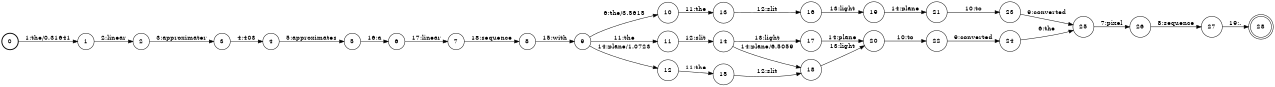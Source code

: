 digraph FST {
rankdir = LR;
size = "8.5,11";
label = "";
center = 1;
orientation = Portrait;
ranksep = "0.4";
nodesep = "0.25";
0 [label = "0", shape = circle, style = bold, fontsize = 14]
	0 -> 1 [label = "1:the/0.31641", fontsize = 14];
1 [label = "1", shape = circle, style = solid, fontsize = 14]
	1 -> 2 [label = "2:linear", fontsize = 14];
2 [label = "2", shape = circle, style = solid, fontsize = 14]
	2 -> 3 [label = "3:approximater", fontsize = 14];
3 [label = "3", shape = circle, style = solid, fontsize = 14]
	3 -> 4 [label = "4:403", fontsize = 14];
4 [label = "4", shape = circle, style = solid, fontsize = 14]
	4 -> 5 [label = "5:approximates", fontsize = 14];
5 [label = "5", shape = circle, style = solid, fontsize = 14]
	5 -> 6 [label = "16:a", fontsize = 14];
6 [label = "6", shape = circle, style = solid, fontsize = 14]
	6 -> 7 [label = "17:linear", fontsize = 14];
7 [label = "7", shape = circle, style = solid, fontsize = 14]
	7 -> 8 [label = "18:sequence", fontsize = 14];
8 [label = "8", shape = circle, style = solid, fontsize = 14]
	8 -> 9 [label = "15:with", fontsize = 14];
9 [label = "9", shape = circle, style = solid, fontsize = 14]
	9 -> 10 [label = "6:the/3.5615", fontsize = 14];
	9 -> 11 [label = "11:the", fontsize = 14];
	9 -> 12 [label = "14:plane/1.0723", fontsize = 14];
10 [label = "10", shape = circle, style = solid, fontsize = 14]
	10 -> 13 [label = "11:the", fontsize = 14];
11 [label = "11", shape = circle, style = solid, fontsize = 14]
	11 -> 14 [label = "12:slit", fontsize = 14];
12 [label = "12", shape = circle, style = solid, fontsize = 14]
	12 -> 15 [label = "11:the", fontsize = 14];
13 [label = "13", shape = circle, style = solid, fontsize = 14]
	13 -> 16 [label = "12:slit", fontsize = 14];
14 [label = "14", shape = circle, style = solid, fontsize = 14]
	14 -> 17 [label = "13:light", fontsize = 14];
	14 -> 18 [label = "14:plane/6.5059", fontsize = 14];
15 [label = "15", shape = circle, style = solid, fontsize = 14]
	15 -> 18 [label = "12:slit", fontsize = 14];
16 [label = "16", shape = circle, style = solid, fontsize = 14]
	16 -> 19 [label = "13:light", fontsize = 14];
17 [label = "17", shape = circle, style = solid, fontsize = 14]
	17 -> 20 [label = "14:plane", fontsize = 14];
18 [label = "18", shape = circle, style = solid, fontsize = 14]
	18 -> 20 [label = "13:light", fontsize = 14];
19 [label = "19", shape = circle, style = solid, fontsize = 14]
	19 -> 21 [label = "14:plane", fontsize = 14];
20 [label = "20", shape = circle, style = solid, fontsize = 14]
	20 -> 22 [label = "10:to", fontsize = 14];
21 [label = "21", shape = circle, style = solid, fontsize = 14]
	21 -> 23 [label = "10:to", fontsize = 14];
22 [label = "22", shape = circle, style = solid, fontsize = 14]
	22 -> 24 [label = "9:converted", fontsize = 14];
23 [label = "23", shape = circle, style = solid, fontsize = 14]
	23 -> 25 [label = "9:converted", fontsize = 14];
24 [label = "24", shape = circle, style = solid, fontsize = 14]
	24 -> 25 [label = "6:the", fontsize = 14];
25 [label = "25", shape = circle, style = solid, fontsize = 14]
	25 -> 26 [label = "7:pixel", fontsize = 14];
26 [label = "26", shape = circle, style = solid, fontsize = 14]
	26 -> 27 [label = "8:sequence", fontsize = 14];
27 [label = "27", shape = circle, style = solid, fontsize = 14]
	27 -> 28 [label = "19:.", fontsize = 14];
28 [label = "28", shape = doublecircle, style = solid, fontsize = 14]
}
